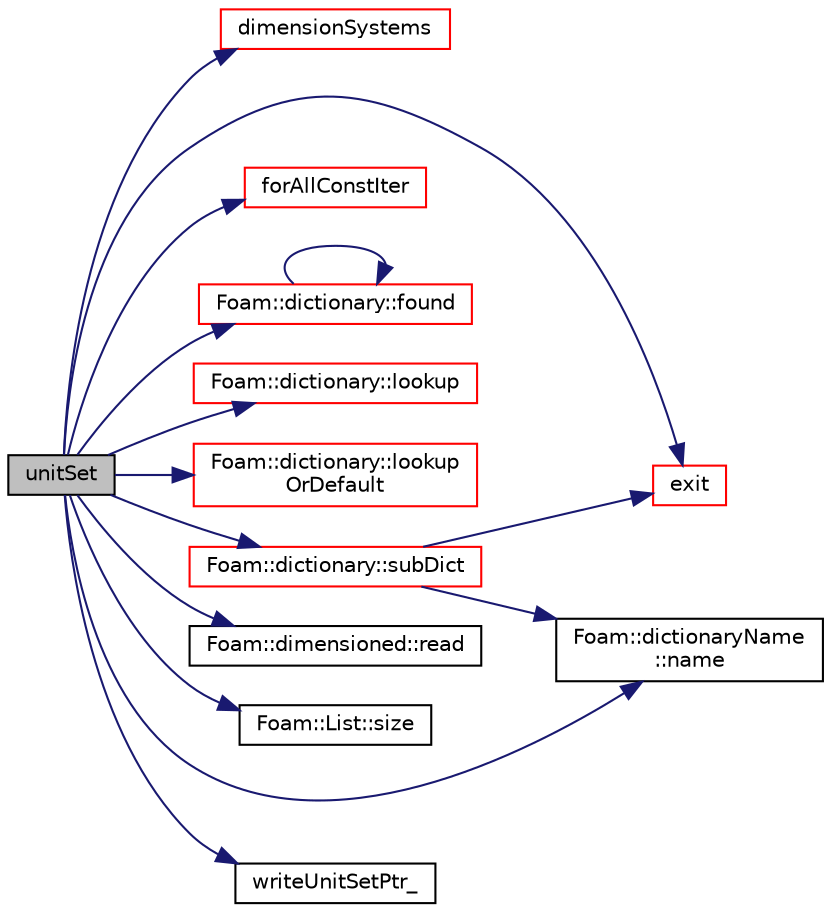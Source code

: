 digraph "unitSet"
{
  bgcolor="transparent";
  edge [fontname="Helvetica",fontsize="10",labelfontname="Helvetica",labelfontsize="10"];
  node [fontname="Helvetica",fontsize="10",shape=record];
  rankdir="LR";
  Node59849 [label="unitSet",height=0.2,width=0.4,color="black", fillcolor="grey75", style="filled", fontcolor="black"];
  Node59849 -> Node59850 [color="midnightblue",fontsize="10",style="solid",fontname="Helvetica"];
  Node59850 [label="dimensionSystems",height=0.2,width=0.4,color="red",URL="$a21851.html#a65b53b37f6152f6b1b9d7e70b65878eb",tooltip="Top level dictionary. "];
  Node59849 -> Node59873 [color="midnightblue",fontsize="10",style="solid",fontname="Helvetica"];
  Node59873 [label="exit",height=0.2,width=0.4,color="red",URL="$a21851.html#a06ca7250d8e89caf05243ec094843642"];
  Node59849 -> Node59921 [color="midnightblue",fontsize="10",style="solid",fontname="Helvetica"];
  Node59921 [label="forAllConstIter",height=0.2,width=0.4,color="red",URL="$a39311.html#ae21e2836509b0fa7f7cedf6493b11b09"];
  Node59849 -> Node59926 [color="midnightblue",fontsize="10",style="solid",fontname="Helvetica"];
  Node59926 [label="Foam::dictionary::found",height=0.2,width=0.4,color="red",URL="$a27129.html#adcd3d5d43253006ef145e56b43025d28",tooltip="Search dictionary for given keyword. "];
  Node59926 -> Node59926 [color="midnightblue",fontsize="10",style="solid",fontname="Helvetica"];
  Node59849 -> Node59927 [color="midnightblue",fontsize="10",style="solid",fontname="Helvetica"];
  Node59927 [label="Foam::dictionary::lookup",height=0.2,width=0.4,color="red",URL="$a27129.html#a6a0727fa523e48977e27348663def509",tooltip="Find and return an entry data stream. "];
  Node59849 -> Node60026 [color="midnightblue",fontsize="10",style="solid",fontname="Helvetica"];
  Node60026 [label="Foam::dictionary::lookup\lOrDefault",height=0.2,width=0.4,color="red",URL="$a27129.html#a69ee064dcc6d649df523e02e5c242922",tooltip="Find and return a T,. "];
  Node59849 -> Node59910 [color="midnightblue",fontsize="10",style="solid",fontname="Helvetica"];
  Node59910 [label="Foam::dictionaryName\l::name",height=0.2,width=0.4,color="black",URL="$a27125.html#aba53f1f9c8fadfa65f4099af10df348c",tooltip="Return the dictionary name. "];
  Node59849 -> Node60147 [color="midnightblue",fontsize="10",style="solid",fontname="Helvetica"];
  Node60147 [label="Foam::dimensioned::read",height=0.2,width=0.4,color="black",URL="$a27473.html#aa9b8764750bd9ff67ca32b6551dc7847",tooltip="Update the value of dimensioned<Type> "];
  Node59849 -> Node59959 [color="midnightblue",fontsize="10",style="solid",fontname="Helvetica"];
  Node59959 [label="Foam::List::size",height=0.2,width=0.4,color="black",URL="$a26833.html#a8a5f6fa29bd4b500caf186f60245b384",tooltip="Override size to be inconsistent with allocated storage. "];
  Node59849 -> Node60002 [color="midnightblue",fontsize="10",style="solid",fontname="Helvetica"];
  Node60002 [label="Foam::dictionary::subDict",height=0.2,width=0.4,color="red",URL="$a27129.html#aaa26b5f2da6aff5a6a59af5407f1bf59",tooltip="Find and return a sub-dictionary. "];
  Node60002 -> Node59910 [color="midnightblue",fontsize="10",style="solid",fontname="Helvetica"];
  Node60002 -> Node59873 [color="midnightblue",fontsize="10",style="solid",fontname="Helvetica"];
  Node59849 -> Node60148 [color="midnightblue",fontsize="10",style="solid",fontname="Helvetica"];
  Node60148 [label="writeUnitSetPtr_",height=0.2,width=0.4,color="black",URL="$a21851.html#a244f285db92efed9e19af7d54e60dc5c"];
}
